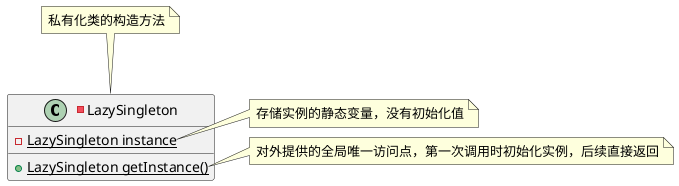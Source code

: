 @startuml
-class LazySingleton {
- {static} LazySingleton instance
+ {static} LazySingleton getInstance()
}
note top: <color:red></color>私有化类的构造方法
note right of LazySingleton::instance
存储实例的静态变量，没有初始化值
end note
note right of LazySingleton::getInstance
对外提供的全局唯一访问点，第一次调用时初始化实例，后续直接返回
end note
@enduml